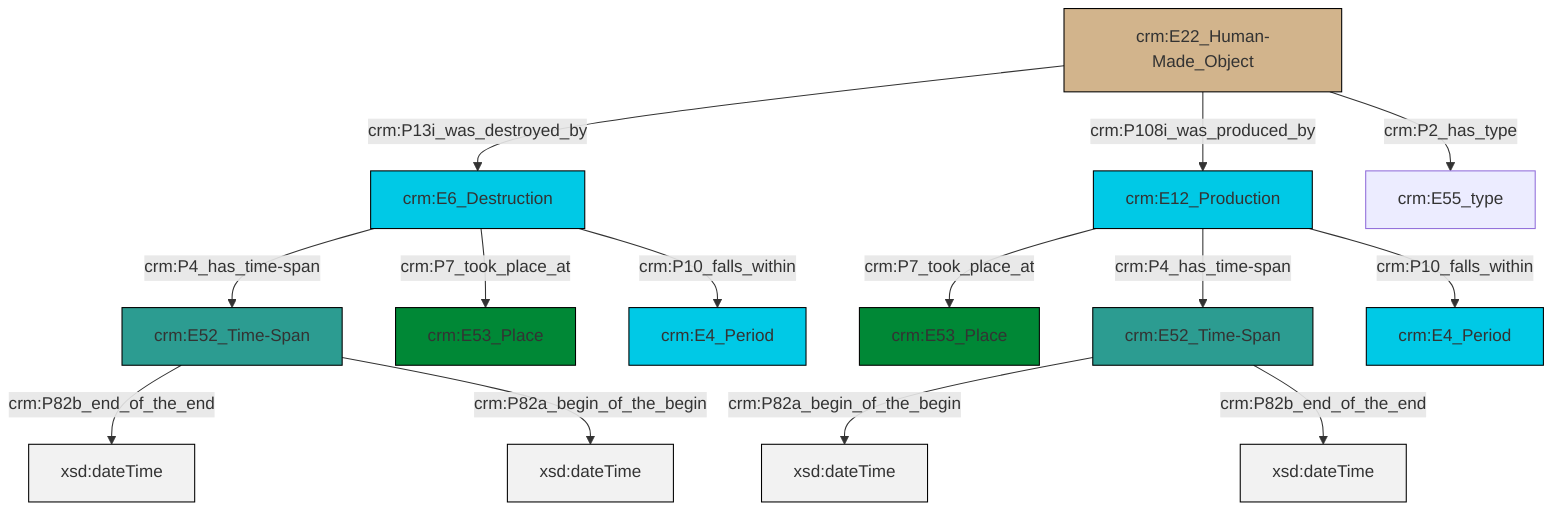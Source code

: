 graph TD
classDef Literal fill:#f2f2f2,stroke:#000000;
classDef CRM_Entity fill:#FFFFFF,stroke:#000000;
classDef Temporal_Entity fill:#00C9E6, stroke:#000000;
classDef Type fill:#E18312, stroke:#000000;
classDef Time-Span fill:#2C9C91, stroke:#000000;
classDef Appellation fill:#FFEB7F, stroke:#000000;
classDef Place fill:#008836, stroke:#000000;
classDef Persistent_Item fill:#B266B2, stroke:#000000;
classDef Conceptual_Object fill:#FFD700, stroke:#000000;
classDef Physical_Thing fill:#D2B48C, stroke:#000000;
classDef Actor fill:#f58aad, stroke:#000000;
classDef PC_Classes fill:#4ce600, stroke:#000000;
classDef Multi fill:#cccccc,stroke:#000000;

0["crm:E22_Human-Made_Object"]:::Physical_Thing -->|crm:P13i_was_destroyed_by| 1["crm:E6_Destruction"]:::Temporal_Entity
2["crm:E52_Time-Span"]:::Time-Span -->|crm:P82a_begin_of_the_begin| 3[xsd:dateTime]:::Literal
4["crm:E52_Time-Span"]:::Time-Span -->|crm:P82b_end_of_the_end| 5[xsd:dateTime]:::Literal
6["crm:E12_Production"]:::Temporal_Entity -->|crm:P7_took_place_at| 7["crm:E53_Place"]:::Place
0["crm:E22_Human-Made_Object"]:::Physical_Thing -->|crm:P108i_was_produced_by| 6["crm:E12_Production"]:::Temporal_Entity
1["crm:E6_Destruction"]:::Temporal_Entity -->|crm:P4_has_time-span| 4["crm:E52_Time-Span"]:::Time-Span
4["crm:E52_Time-Span"]:::Time-Span -->|crm:P82a_begin_of_the_begin| 10[xsd:dateTime]:::Literal
1["crm:E6_Destruction"]:::Temporal_Entity -->|crm:P7_took_place_at| 14["crm:E53_Place"]:::Place
6["crm:E12_Production"]:::Temporal_Entity -->|crm:P4_has_time-span| 2["crm:E52_Time-Span"]:::Time-Span
1["crm:E6_Destruction"]:::Temporal_Entity -->|crm:P10_falls_within| 12["crm:E4_Period"]:::Temporal_Entity
0["crm:E22_Human-Made_Object"]:::Physical_Thing -->|crm:P2_has_type| 8["crm:E55_type"]:::Default
6["crm:E12_Production"]:::Temporal_Entity -->|crm:P10_falls_within| 17["crm:E4_Period"]:::Temporal_Entity
2["crm:E52_Time-Span"]:::Time-Span -->|crm:P82b_end_of_the_end| 22[xsd:dateTime]:::Literal